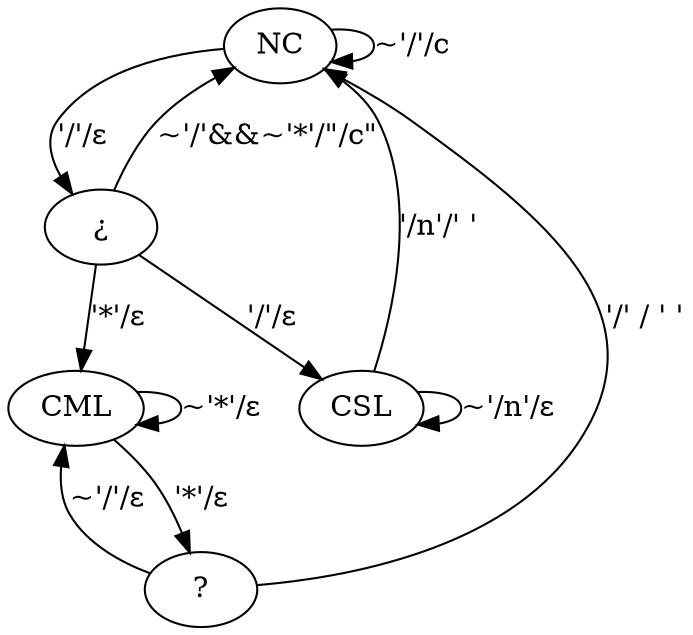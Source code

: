 digraph Comentario{
    NC->NC[label="~'/'/c"];
    NC->¿[label="'/'/ε"];
    ¿->NC[label="~'/'&&~'*'/\"/c\""];
    ¿->CSL[label="'/'/ε"];
    ¿->CML[label="'*'/ε"];
    CSL->CSL[label="~'/n'/ε"];
    CSL->NC[label="'/n'/' '"];
    CML->CML[label="~'*'/ε"];
    A[label="?"];
    CML->A[label="'*'/ε"];
    A->CML[label="~'/'/ε"];
    A->NC[label="'/' / ' '"];
}
